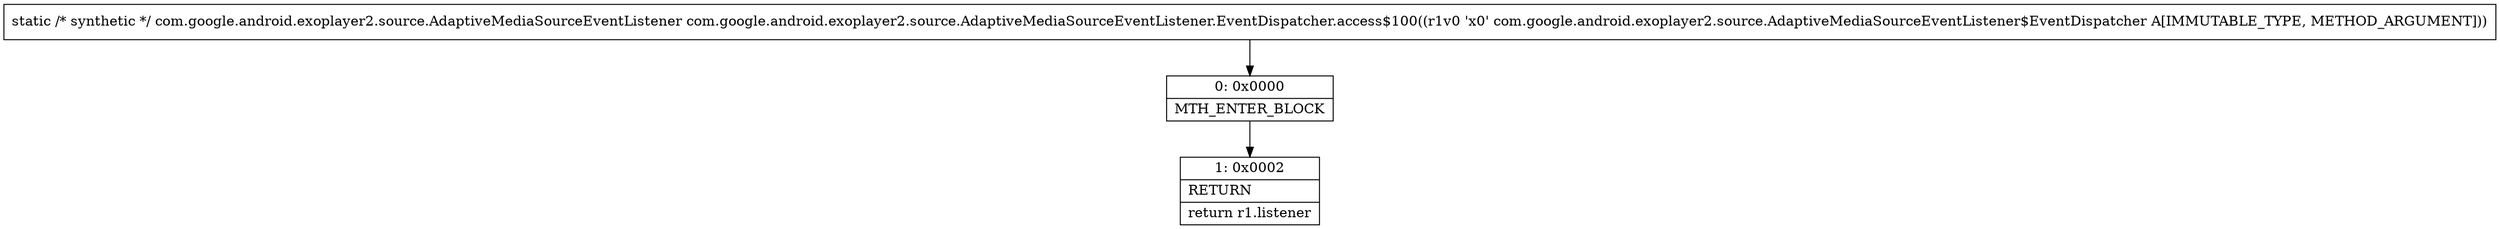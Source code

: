 digraph "CFG forcom.google.android.exoplayer2.source.AdaptiveMediaSourceEventListener.EventDispatcher.access$100(Lcom\/google\/android\/exoplayer2\/source\/AdaptiveMediaSourceEventListener$EventDispatcher;)Lcom\/google\/android\/exoplayer2\/source\/AdaptiveMediaSourceEventListener;" {
Node_0 [shape=record,label="{0\:\ 0x0000|MTH_ENTER_BLOCK\l}"];
Node_1 [shape=record,label="{1\:\ 0x0002|RETURN\l|return r1.listener\l}"];
MethodNode[shape=record,label="{static \/* synthetic *\/ com.google.android.exoplayer2.source.AdaptiveMediaSourceEventListener com.google.android.exoplayer2.source.AdaptiveMediaSourceEventListener.EventDispatcher.access$100((r1v0 'x0' com.google.android.exoplayer2.source.AdaptiveMediaSourceEventListener$EventDispatcher A[IMMUTABLE_TYPE, METHOD_ARGUMENT])) }"];
MethodNode -> Node_0;
Node_0 -> Node_1;
}

